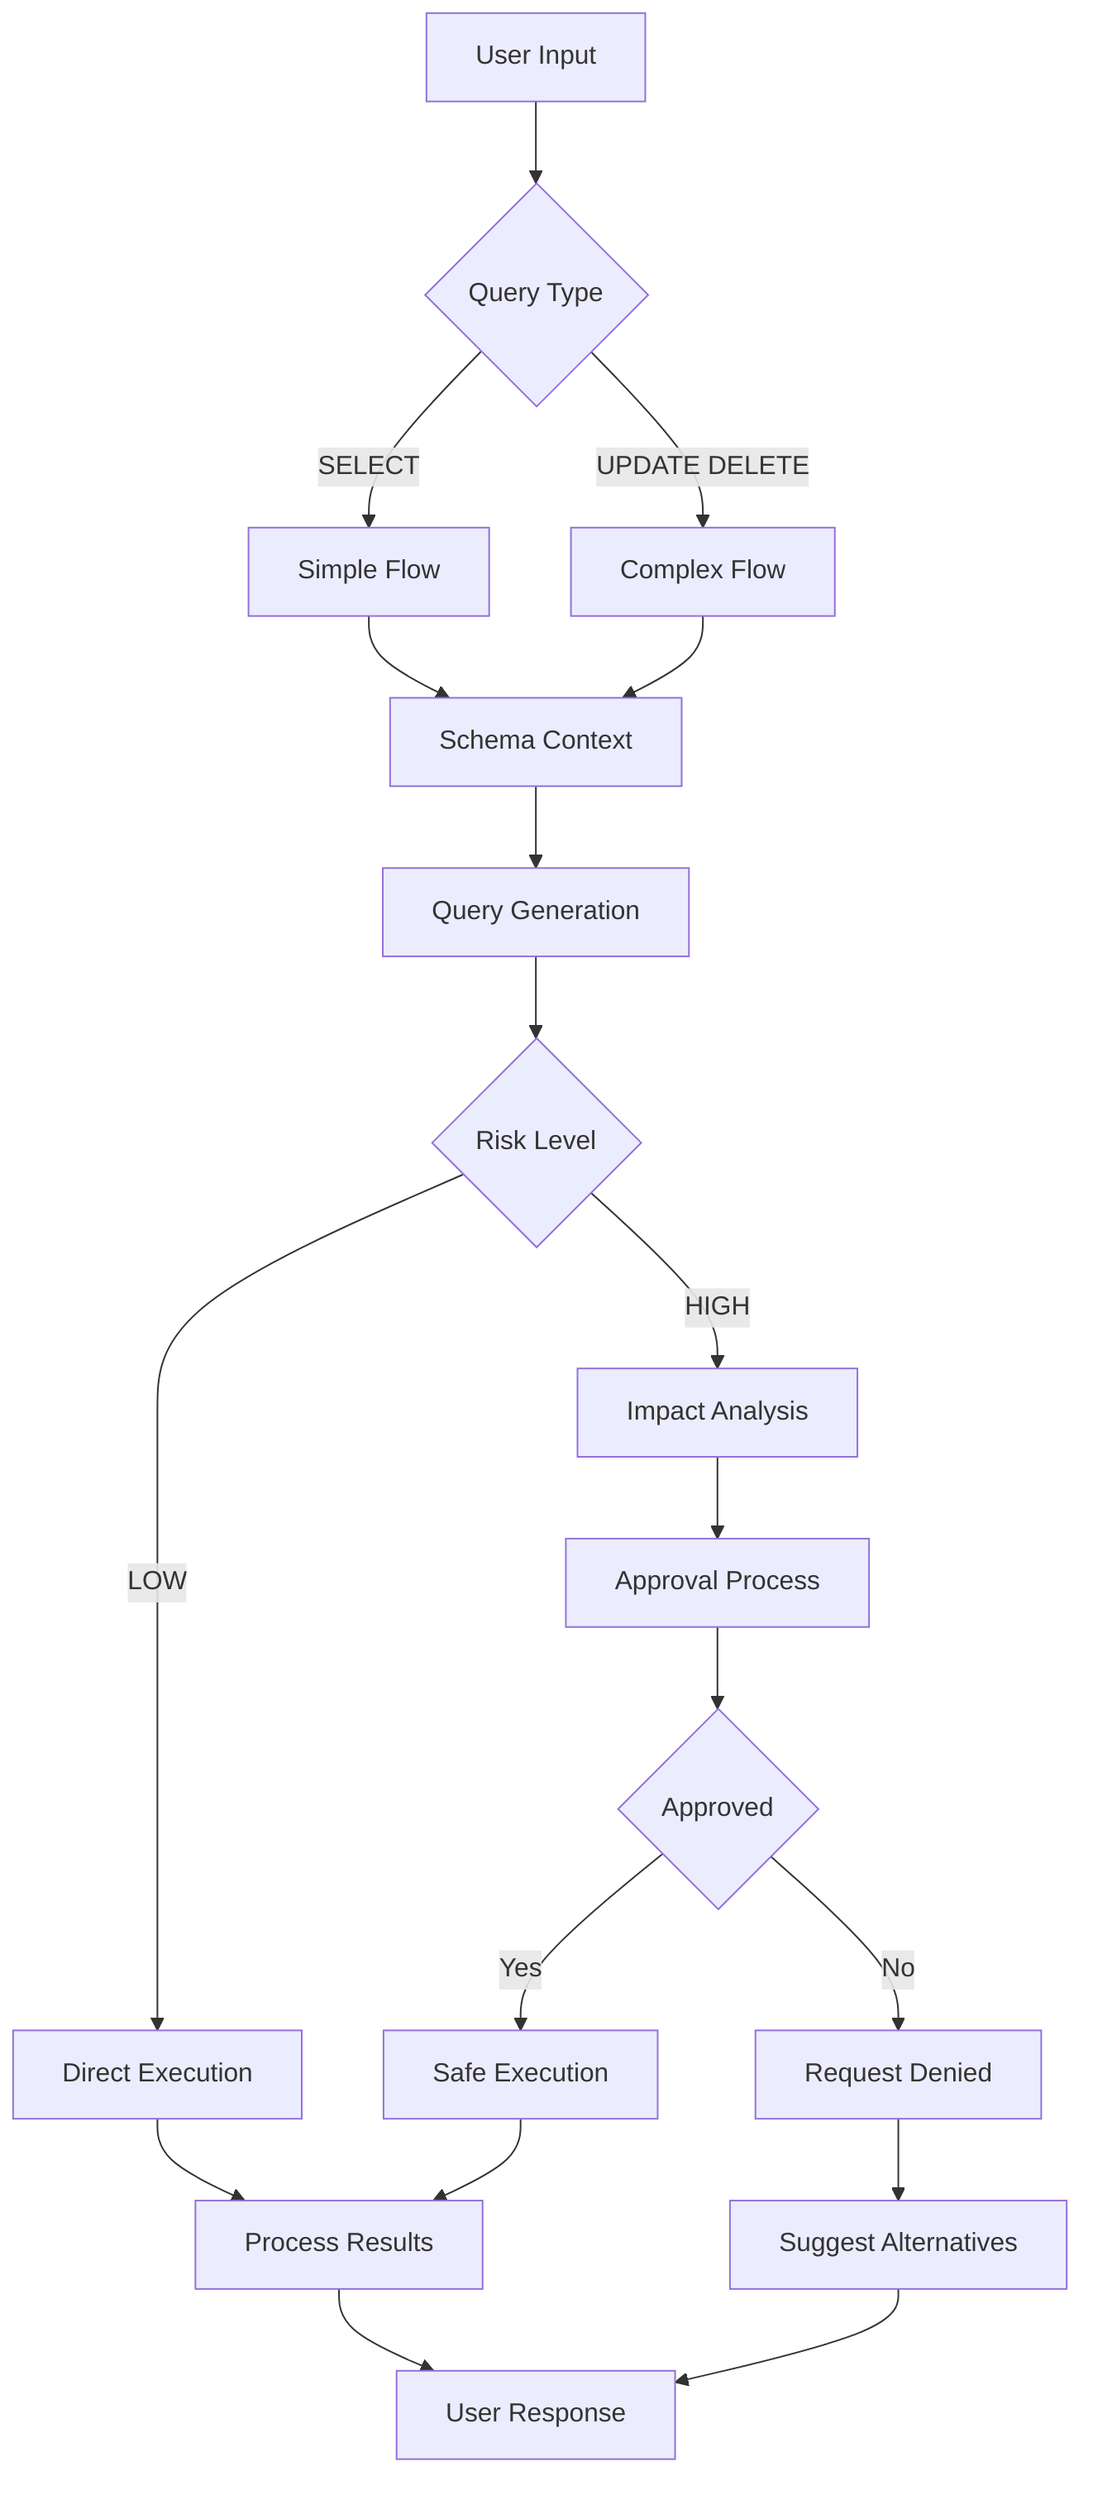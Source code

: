 flowchart TD
    A[User Input] --> B{Query Type}
    
    B -->|SELECT| C[Simple Flow]
    B -->|UPDATE DELETE| D[Complex Flow]
    
    C --> E[Schema Context]
    D --> E
    
    E --> F[Query Generation]
    
    F --> G{Risk Level}
    
    G -->|LOW| H[Direct Execution]
    G -->|HIGH| I[Impact Analysis]
    
    I --> J[Approval Process]
    J --> K{Approved}
    
    K -->|Yes| L[Safe Execution]
    K -->|No| M[Request Denied]
    
    H --> N[Process Results]
    L --> N
    
    N --> O[User Response]
    M --> P[Suggest Alternatives]
    P --> O